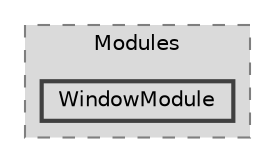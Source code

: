 digraph "Engine/Modules/WindowModule"
{
 // LATEX_PDF_SIZE
  bgcolor="transparent";
  edge [fontname=Helvetica,fontsize=10,labelfontname=Helvetica,labelfontsize=10];
  node [fontname=Helvetica,fontsize=10,shape=box,height=0.2,width=0.4];
  compound=true
  subgraph clusterdir_5730a32ba65843f7d6a4af6f0645845c {
    graph [ bgcolor="#dadada", pencolor="grey50", label="Modules", fontname=Helvetica,fontsize=10 style="filled,dashed", URL="dir_5730a32ba65843f7d6a4af6f0645845c.html",tooltip=""]
  dir_4e2e7e75048854c6b09c70260c017a38 [label="WindowModule", fillcolor="#dadada", color="grey25", style="filled,bold", URL="dir_4e2e7e75048854c6b09c70260c017a38.html",tooltip=""];
  }
}

